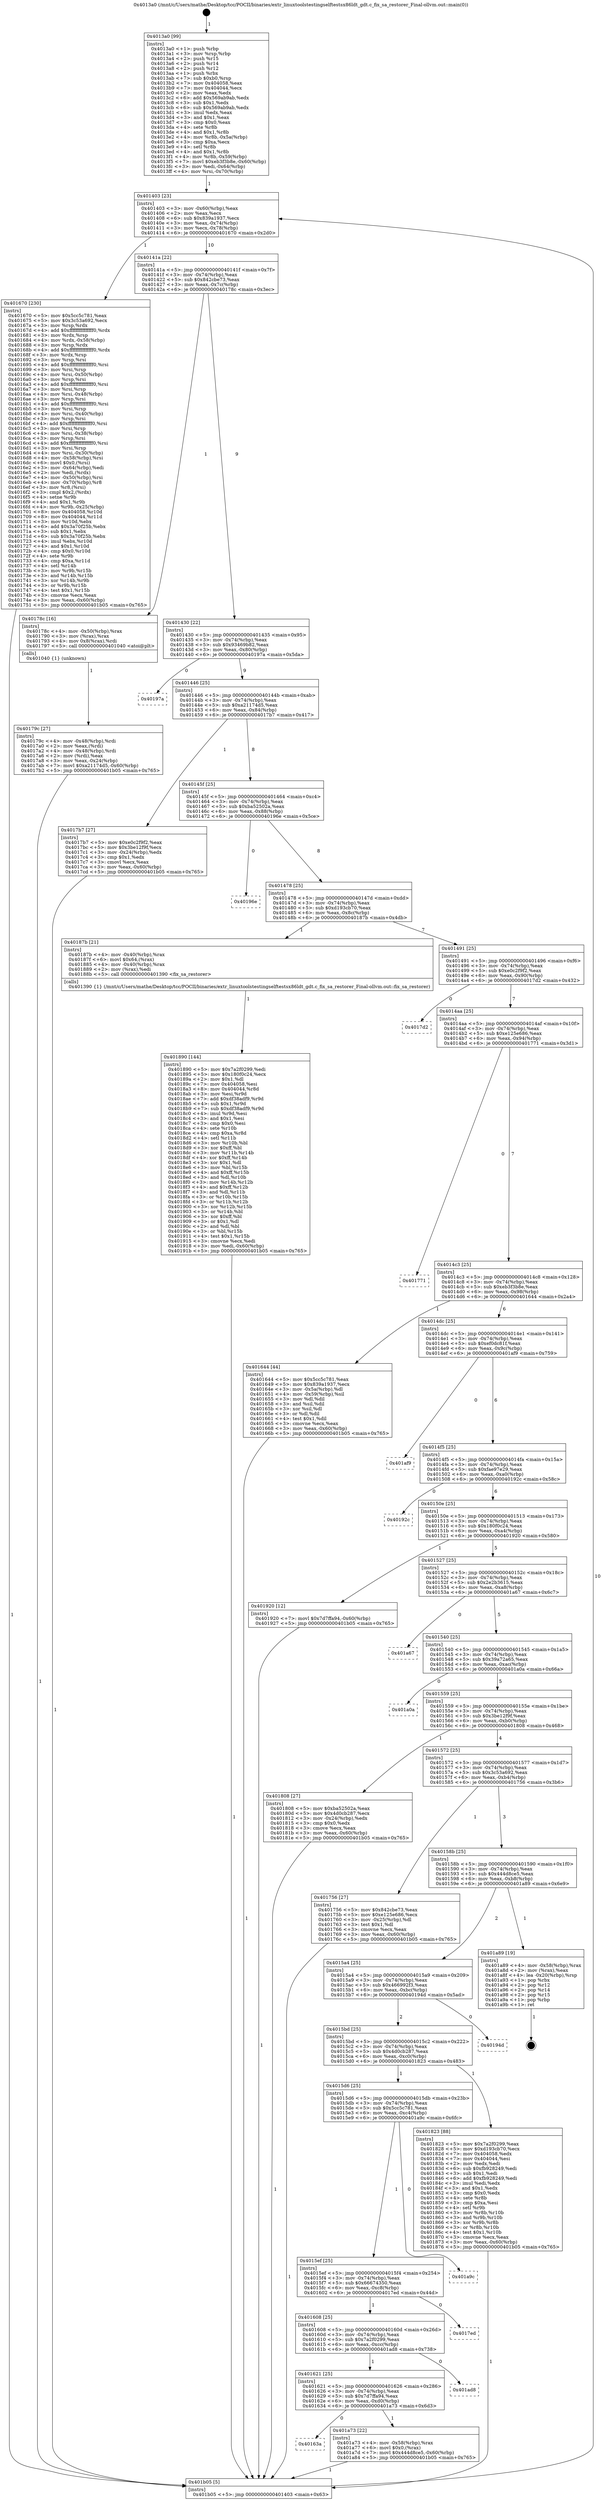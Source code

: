 digraph "0x4013a0" {
  label = "0x4013a0 (/mnt/c/Users/mathe/Desktop/tcc/POCII/binaries/extr_linuxtoolstestingselftestsx86ldt_gdt.c_fix_sa_restorer_Final-ollvm.out::main(0))"
  labelloc = "t"
  node[shape=record]

  Entry [label="",width=0.3,height=0.3,shape=circle,fillcolor=black,style=filled]
  "0x401403" [label="{
     0x401403 [23]\l
     | [instrs]\l
     &nbsp;&nbsp;0x401403 \<+3\>: mov -0x60(%rbp),%eax\l
     &nbsp;&nbsp;0x401406 \<+2\>: mov %eax,%ecx\l
     &nbsp;&nbsp;0x401408 \<+6\>: sub $0x839a1937,%ecx\l
     &nbsp;&nbsp;0x40140e \<+3\>: mov %eax,-0x74(%rbp)\l
     &nbsp;&nbsp;0x401411 \<+3\>: mov %ecx,-0x78(%rbp)\l
     &nbsp;&nbsp;0x401414 \<+6\>: je 0000000000401670 \<main+0x2d0\>\l
  }"]
  "0x401670" [label="{
     0x401670 [230]\l
     | [instrs]\l
     &nbsp;&nbsp;0x401670 \<+5\>: mov $0x5cc5c781,%eax\l
     &nbsp;&nbsp;0x401675 \<+5\>: mov $0x3c53a692,%ecx\l
     &nbsp;&nbsp;0x40167a \<+3\>: mov %rsp,%rdx\l
     &nbsp;&nbsp;0x40167d \<+4\>: add $0xfffffffffffffff0,%rdx\l
     &nbsp;&nbsp;0x401681 \<+3\>: mov %rdx,%rsp\l
     &nbsp;&nbsp;0x401684 \<+4\>: mov %rdx,-0x58(%rbp)\l
     &nbsp;&nbsp;0x401688 \<+3\>: mov %rsp,%rdx\l
     &nbsp;&nbsp;0x40168b \<+4\>: add $0xfffffffffffffff0,%rdx\l
     &nbsp;&nbsp;0x40168f \<+3\>: mov %rdx,%rsp\l
     &nbsp;&nbsp;0x401692 \<+3\>: mov %rsp,%rsi\l
     &nbsp;&nbsp;0x401695 \<+4\>: add $0xfffffffffffffff0,%rsi\l
     &nbsp;&nbsp;0x401699 \<+3\>: mov %rsi,%rsp\l
     &nbsp;&nbsp;0x40169c \<+4\>: mov %rsi,-0x50(%rbp)\l
     &nbsp;&nbsp;0x4016a0 \<+3\>: mov %rsp,%rsi\l
     &nbsp;&nbsp;0x4016a3 \<+4\>: add $0xfffffffffffffff0,%rsi\l
     &nbsp;&nbsp;0x4016a7 \<+3\>: mov %rsi,%rsp\l
     &nbsp;&nbsp;0x4016aa \<+4\>: mov %rsi,-0x48(%rbp)\l
     &nbsp;&nbsp;0x4016ae \<+3\>: mov %rsp,%rsi\l
     &nbsp;&nbsp;0x4016b1 \<+4\>: add $0xfffffffffffffff0,%rsi\l
     &nbsp;&nbsp;0x4016b5 \<+3\>: mov %rsi,%rsp\l
     &nbsp;&nbsp;0x4016b8 \<+4\>: mov %rsi,-0x40(%rbp)\l
     &nbsp;&nbsp;0x4016bc \<+3\>: mov %rsp,%rsi\l
     &nbsp;&nbsp;0x4016bf \<+4\>: add $0xfffffffffffffff0,%rsi\l
     &nbsp;&nbsp;0x4016c3 \<+3\>: mov %rsi,%rsp\l
     &nbsp;&nbsp;0x4016c6 \<+4\>: mov %rsi,-0x38(%rbp)\l
     &nbsp;&nbsp;0x4016ca \<+3\>: mov %rsp,%rsi\l
     &nbsp;&nbsp;0x4016cd \<+4\>: add $0xfffffffffffffff0,%rsi\l
     &nbsp;&nbsp;0x4016d1 \<+3\>: mov %rsi,%rsp\l
     &nbsp;&nbsp;0x4016d4 \<+4\>: mov %rsi,-0x30(%rbp)\l
     &nbsp;&nbsp;0x4016d8 \<+4\>: mov -0x58(%rbp),%rsi\l
     &nbsp;&nbsp;0x4016dc \<+6\>: movl $0x0,(%rsi)\l
     &nbsp;&nbsp;0x4016e2 \<+3\>: mov -0x64(%rbp),%edi\l
     &nbsp;&nbsp;0x4016e5 \<+2\>: mov %edi,(%rdx)\l
     &nbsp;&nbsp;0x4016e7 \<+4\>: mov -0x50(%rbp),%rsi\l
     &nbsp;&nbsp;0x4016eb \<+4\>: mov -0x70(%rbp),%r8\l
     &nbsp;&nbsp;0x4016ef \<+3\>: mov %r8,(%rsi)\l
     &nbsp;&nbsp;0x4016f2 \<+3\>: cmpl $0x2,(%rdx)\l
     &nbsp;&nbsp;0x4016f5 \<+4\>: setne %r9b\l
     &nbsp;&nbsp;0x4016f9 \<+4\>: and $0x1,%r9b\l
     &nbsp;&nbsp;0x4016fd \<+4\>: mov %r9b,-0x25(%rbp)\l
     &nbsp;&nbsp;0x401701 \<+8\>: mov 0x404058,%r10d\l
     &nbsp;&nbsp;0x401709 \<+8\>: mov 0x404044,%r11d\l
     &nbsp;&nbsp;0x401711 \<+3\>: mov %r10d,%ebx\l
     &nbsp;&nbsp;0x401714 \<+6\>: add $0x3a70f25b,%ebx\l
     &nbsp;&nbsp;0x40171a \<+3\>: sub $0x1,%ebx\l
     &nbsp;&nbsp;0x40171d \<+6\>: sub $0x3a70f25b,%ebx\l
     &nbsp;&nbsp;0x401723 \<+4\>: imul %ebx,%r10d\l
     &nbsp;&nbsp;0x401727 \<+4\>: and $0x1,%r10d\l
     &nbsp;&nbsp;0x40172b \<+4\>: cmp $0x0,%r10d\l
     &nbsp;&nbsp;0x40172f \<+4\>: sete %r9b\l
     &nbsp;&nbsp;0x401733 \<+4\>: cmp $0xa,%r11d\l
     &nbsp;&nbsp;0x401737 \<+4\>: setl %r14b\l
     &nbsp;&nbsp;0x40173b \<+3\>: mov %r9b,%r15b\l
     &nbsp;&nbsp;0x40173e \<+3\>: and %r14b,%r15b\l
     &nbsp;&nbsp;0x401741 \<+3\>: xor %r14b,%r9b\l
     &nbsp;&nbsp;0x401744 \<+3\>: or %r9b,%r15b\l
     &nbsp;&nbsp;0x401747 \<+4\>: test $0x1,%r15b\l
     &nbsp;&nbsp;0x40174b \<+3\>: cmovne %ecx,%eax\l
     &nbsp;&nbsp;0x40174e \<+3\>: mov %eax,-0x60(%rbp)\l
     &nbsp;&nbsp;0x401751 \<+5\>: jmp 0000000000401b05 \<main+0x765\>\l
  }"]
  "0x40141a" [label="{
     0x40141a [22]\l
     | [instrs]\l
     &nbsp;&nbsp;0x40141a \<+5\>: jmp 000000000040141f \<main+0x7f\>\l
     &nbsp;&nbsp;0x40141f \<+3\>: mov -0x74(%rbp),%eax\l
     &nbsp;&nbsp;0x401422 \<+5\>: sub $0x842cbe73,%eax\l
     &nbsp;&nbsp;0x401427 \<+3\>: mov %eax,-0x7c(%rbp)\l
     &nbsp;&nbsp;0x40142a \<+6\>: je 000000000040178c \<main+0x3ec\>\l
  }"]
  Exit [label="",width=0.3,height=0.3,shape=circle,fillcolor=black,style=filled,peripheries=2]
  "0x40178c" [label="{
     0x40178c [16]\l
     | [instrs]\l
     &nbsp;&nbsp;0x40178c \<+4\>: mov -0x50(%rbp),%rax\l
     &nbsp;&nbsp;0x401790 \<+3\>: mov (%rax),%rax\l
     &nbsp;&nbsp;0x401793 \<+4\>: mov 0x8(%rax),%rdi\l
     &nbsp;&nbsp;0x401797 \<+5\>: call 0000000000401040 \<atoi@plt\>\l
     | [calls]\l
     &nbsp;&nbsp;0x401040 \{1\} (unknown)\l
  }"]
  "0x401430" [label="{
     0x401430 [22]\l
     | [instrs]\l
     &nbsp;&nbsp;0x401430 \<+5\>: jmp 0000000000401435 \<main+0x95\>\l
     &nbsp;&nbsp;0x401435 \<+3\>: mov -0x74(%rbp),%eax\l
     &nbsp;&nbsp;0x401438 \<+5\>: sub $0x93469b82,%eax\l
     &nbsp;&nbsp;0x40143d \<+3\>: mov %eax,-0x80(%rbp)\l
     &nbsp;&nbsp;0x401440 \<+6\>: je 000000000040197a \<main+0x5da\>\l
  }"]
  "0x40163a" [label="{
     0x40163a\l
  }", style=dashed]
  "0x40197a" [label="{
     0x40197a\l
  }", style=dashed]
  "0x401446" [label="{
     0x401446 [25]\l
     | [instrs]\l
     &nbsp;&nbsp;0x401446 \<+5\>: jmp 000000000040144b \<main+0xab\>\l
     &nbsp;&nbsp;0x40144b \<+3\>: mov -0x74(%rbp),%eax\l
     &nbsp;&nbsp;0x40144e \<+5\>: sub $0xa21174d5,%eax\l
     &nbsp;&nbsp;0x401453 \<+6\>: mov %eax,-0x84(%rbp)\l
     &nbsp;&nbsp;0x401459 \<+6\>: je 00000000004017b7 \<main+0x417\>\l
  }"]
  "0x401a73" [label="{
     0x401a73 [22]\l
     | [instrs]\l
     &nbsp;&nbsp;0x401a73 \<+4\>: mov -0x58(%rbp),%rax\l
     &nbsp;&nbsp;0x401a77 \<+6\>: movl $0x0,(%rax)\l
     &nbsp;&nbsp;0x401a7d \<+7\>: movl $0x444d8ce5,-0x60(%rbp)\l
     &nbsp;&nbsp;0x401a84 \<+5\>: jmp 0000000000401b05 \<main+0x765\>\l
  }"]
  "0x4017b7" [label="{
     0x4017b7 [27]\l
     | [instrs]\l
     &nbsp;&nbsp;0x4017b7 \<+5\>: mov $0xe0c2f9f2,%eax\l
     &nbsp;&nbsp;0x4017bc \<+5\>: mov $0x3be12f9f,%ecx\l
     &nbsp;&nbsp;0x4017c1 \<+3\>: mov -0x24(%rbp),%edx\l
     &nbsp;&nbsp;0x4017c4 \<+3\>: cmp $0x1,%edx\l
     &nbsp;&nbsp;0x4017c7 \<+3\>: cmovl %ecx,%eax\l
     &nbsp;&nbsp;0x4017ca \<+3\>: mov %eax,-0x60(%rbp)\l
     &nbsp;&nbsp;0x4017cd \<+5\>: jmp 0000000000401b05 \<main+0x765\>\l
  }"]
  "0x40145f" [label="{
     0x40145f [25]\l
     | [instrs]\l
     &nbsp;&nbsp;0x40145f \<+5\>: jmp 0000000000401464 \<main+0xc4\>\l
     &nbsp;&nbsp;0x401464 \<+3\>: mov -0x74(%rbp),%eax\l
     &nbsp;&nbsp;0x401467 \<+5\>: sub $0xba52502a,%eax\l
     &nbsp;&nbsp;0x40146c \<+6\>: mov %eax,-0x88(%rbp)\l
     &nbsp;&nbsp;0x401472 \<+6\>: je 000000000040196e \<main+0x5ce\>\l
  }"]
  "0x401621" [label="{
     0x401621 [25]\l
     | [instrs]\l
     &nbsp;&nbsp;0x401621 \<+5\>: jmp 0000000000401626 \<main+0x286\>\l
     &nbsp;&nbsp;0x401626 \<+3\>: mov -0x74(%rbp),%eax\l
     &nbsp;&nbsp;0x401629 \<+5\>: sub $0x7d7ffa94,%eax\l
     &nbsp;&nbsp;0x40162e \<+6\>: mov %eax,-0xd0(%rbp)\l
     &nbsp;&nbsp;0x401634 \<+6\>: je 0000000000401a73 \<main+0x6d3\>\l
  }"]
  "0x40196e" [label="{
     0x40196e\l
  }", style=dashed]
  "0x401478" [label="{
     0x401478 [25]\l
     | [instrs]\l
     &nbsp;&nbsp;0x401478 \<+5\>: jmp 000000000040147d \<main+0xdd\>\l
     &nbsp;&nbsp;0x40147d \<+3\>: mov -0x74(%rbp),%eax\l
     &nbsp;&nbsp;0x401480 \<+5\>: sub $0xd193cb70,%eax\l
     &nbsp;&nbsp;0x401485 \<+6\>: mov %eax,-0x8c(%rbp)\l
     &nbsp;&nbsp;0x40148b \<+6\>: je 000000000040187b \<main+0x4db\>\l
  }"]
  "0x401ad8" [label="{
     0x401ad8\l
  }", style=dashed]
  "0x40187b" [label="{
     0x40187b [21]\l
     | [instrs]\l
     &nbsp;&nbsp;0x40187b \<+4\>: mov -0x40(%rbp),%rax\l
     &nbsp;&nbsp;0x40187f \<+6\>: movl $0x64,(%rax)\l
     &nbsp;&nbsp;0x401885 \<+4\>: mov -0x40(%rbp),%rax\l
     &nbsp;&nbsp;0x401889 \<+2\>: mov (%rax),%edi\l
     &nbsp;&nbsp;0x40188b \<+5\>: call 0000000000401390 \<fix_sa_restorer\>\l
     | [calls]\l
     &nbsp;&nbsp;0x401390 \{1\} (/mnt/c/Users/mathe/Desktop/tcc/POCII/binaries/extr_linuxtoolstestingselftestsx86ldt_gdt.c_fix_sa_restorer_Final-ollvm.out::fix_sa_restorer)\l
  }"]
  "0x401491" [label="{
     0x401491 [25]\l
     | [instrs]\l
     &nbsp;&nbsp;0x401491 \<+5\>: jmp 0000000000401496 \<main+0xf6\>\l
     &nbsp;&nbsp;0x401496 \<+3\>: mov -0x74(%rbp),%eax\l
     &nbsp;&nbsp;0x401499 \<+5\>: sub $0xe0c2f9f2,%eax\l
     &nbsp;&nbsp;0x40149e \<+6\>: mov %eax,-0x90(%rbp)\l
     &nbsp;&nbsp;0x4014a4 \<+6\>: je 00000000004017d2 \<main+0x432\>\l
  }"]
  "0x401608" [label="{
     0x401608 [25]\l
     | [instrs]\l
     &nbsp;&nbsp;0x401608 \<+5\>: jmp 000000000040160d \<main+0x26d\>\l
     &nbsp;&nbsp;0x40160d \<+3\>: mov -0x74(%rbp),%eax\l
     &nbsp;&nbsp;0x401610 \<+5\>: sub $0x7a2f0299,%eax\l
     &nbsp;&nbsp;0x401615 \<+6\>: mov %eax,-0xcc(%rbp)\l
     &nbsp;&nbsp;0x40161b \<+6\>: je 0000000000401ad8 \<main+0x738\>\l
  }"]
  "0x4017d2" [label="{
     0x4017d2\l
  }", style=dashed]
  "0x4014aa" [label="{
     0x4014aa [25]\l
     | [instrs]\l
     &nbsp;&nbsp;0x4014aa \<+5\>: jmp 00000000004014af \<main+0x10f\>\l
     &nbsp;&nbsp;0x4014af \<+3\>: mov -0x74(%rbp),%eax\l
     &nbsp;&nbsp;0x4014b2 \<+5\>: sub $0xe125e686,%eax\l
     &nbsp;&nbsp;0x4014b7 \<+6\>: mov %eax,-0x94(%rbp)\l
     &nbsp;&nbsp;0x4014bd \<+6\>: je 0000000000401771 \<main+0x3d1\>\l
  }"]
  "0x4017ed" [label="{
     0x4017ed\l
  }", style=dashed]
  "0x401771" [label="{
     0x401771\l
  }", style=dashed]
  "0x4014c3" [label="{
     0x4014c3 [25]\l
     | [instrs]\l
     &nbsp;&nbsp;0x4014c3 \<+5\>: jmp 00000000004014c8 \<main+0x128\>\l
     &nbsp;&nbsp;0x4014c8 \<+3\>: mov -0x74(%rbp),%eax\l
     &nbsp;&nbsp;0x4014cb \<+5\>: sub $0xeb3f3b8e,%eax\l
     &nbsp;&nbsp;0x4014d0 \<+6\>: mov %eax,-0x98(%rbp)\l
     &nbsp;&nbsp;0x4014d6 \<+6\>: je 0000000000401644 \<main+0x2a4\>\l
  }"]
  "0x4015ef" [label="{
     0x4015ef [25]\l
     | [instrs]\l
     &nbsp;&nbsp;0x4015ef \<+5\>: jmp 00000000004015f4 \<main+0x254\>\l
     &nbsp;&nbsp;0x4015f4 \<+3\>: mov -0x74(%rbp),%eax\l
     &nbsp;&nbsp;0x4015f7 \<+5\>: sub $0x66674350,%eax\l
     &nbsp;&nbsp;0x4015fc \<+6\>: mov %eax,-0xc8(%rbp)\l
     &nbsp;&nbsp;0x401602 \<+6\>: je 00000000004017ed \<main+0x44d\>\l
  }"]
  "0x401644" [label="{
     0x401644 [44]\l
     | [instrs]\l
     &nbsp;&nbsp;0x401644 \<+5\>: mov $0x5cc5c781,%eax\l
     &nbsp;&nbsp;0x401649 \<+5\>: mov $0x839a1937,%ecx\l
     &nbsp;&nbsp;0x40164e \<+3\>: mov -0x5a(%rbp),%dl\l
     &nbsp;&nbsp;0x401651 \<+4\>: mov -0x59(%rbp),%sil\l
     &nbsp;&nbsp;0x401655 \<+3\>: mov %dl,%dil\l
     &nbsp;&nbsp;0x401658 \<+3\>: and %sil,%dil\l
     &nbsp;&nbsp;0x40165b \<+3\>: xor %sil,%dl\l
     &nbsp;&nbsp;0x40165e \<+3\>: or %dl,%dil\l
     &nbsp;&nbsp;0x401661 \<+4\>: test $0x1,%dil\l
     &nbsp;&nbsp;0x401665 \<+3\>: cmovne %ecx,%eax\l
     &nbsp;&nbsp;0x401668 \<+3\>: mov %eax,-0x60(%rbp)\l
     &nbsp;&nbsp;0x40166b \<+5\>: jmp 0000000000401b05 \<main+0x765\>\l
  }"]
  "0x4014dc" [label="{
     0x4014dc [25]\l
     | [instrs]\l
     &nbsp;&nbsp;0x4014dc \<+5\>: jmp 00000000004014e1 \<main+0x141\>\l
     &nbsp;&nbsp;0x4014e1 \<+3\>: mov -0x74(%rbp),%eax\l
     &nbsp;&nbsp;0x4014e4 \<+5\>: sub $0xef0dc81f,%eax\l
     &nbsp;&nbsp;0x4014e9 \<+6\>: mov %eax,-0x9c(%rbp)\l
     &nbsp;&nbsp;0x4014ef \<+6\>: je 0000000000401af9 \<main+0x759\>\l
  }"]
  "0x401b05" [label="{
     0x401b05 [5]\l
     | [instrs]\l
     &nbsp;&nbsp;0x401b05 \<+5\>: jmp 0000000000401403 \<main+0x63\>\l
  }"]
  "0x4013a0" [label="{
     0x4013a0 [99]\l
     | [instrs]\l
     &nbsp;&nbsp;0x4013a0 \<+1\>: push %rbp\l
     &nbsp;&nbsp;0x4013a1 \<+3\>: mov %rsp,%rbp\l
     &nbsp;&nbsp;0x4013a4 \<+2\>: push %r15\l
     &nbsp;&nbsp;0x4013a6 \<+2\>: push %r14\l
     &nbsp;&nbsp;0x4013a8 \<+2\>: push %r12\l
     &nbsp;&nbsp;0x4013aa \<+1\>: push %rbx\l
     &nbsp;&nbsp;0x4013ab \<+7\>: sub $0xb0,%rsp\l
     &nbsp;&nbsp;0x4013b2 \<+7\>: mov 0x404058,%eax\l
     &nbsp;&nbsp;0x4013b9 \<+7\>: mov 0x404044,%ecx\l
     &nbsp;&nbsp;0x4013c0 \<+2\>: mov %eax,%edx\l
     &nbsp;&nbsp;0x4013c2 \<+6\>: add $0x569ab9ab,%edx\l
     &nbsp;&nbsp;0x4013c8 \<+3\>: sub $0x1,%edx\l
     &nbsp;&nbsp;0x4013cb \<+6\>: sub $0x569ab9ab,%edx\l
     &nbsp;&nbsp;0x4013d1 \<+3\>: imul %edx,%eax\l
     &nbsp;&nbsp;0x4013d4 \<+3\>: and $0x1,%eax\l
     &nbsp;&nbsp;0x4013d7 \<+3\>: cmp $0x0,%eax\l
     &nbsp;&nbsp;0x4013da \<+4\>: sete %r8b\l
     &nbsp;&nbsp;0x4013de \<+4\>: and $0x1,%r8b\l
     &nbsp;&nbsp;0x4013e2 \<+4\>: mov %r8b,-0x5a(%rbp)\l
     &nbsp;&nbsp;0x4013e6 \<+3\>: cmp $0xa,%ecx\l
     &nbsp;&nbsp;0x4013e9 \<+4\>: setl %r8b\l
     &nbsp;&nbsp;0x4013ed \<+4\>: and $0x1,%r8b\l
     &nbsp;&nbsp;0x4013f1 \<+4\>: mov %r8b,-0x59(%rbp)\l
     &nbsp;&nbsp;0x4013f5 \<+7\>: movl $0xeb3f3b8e,-0x60(%rbp)\l
     &nbsp;&nbsp;0x4013fc \<+3\>: mov %edi,-0x64(%rbp)\l
     &nbsp;&nbsp;0x4013ff \<+4\>: mov %rsi,-0x70(%rbp)\l
  }"]
  "0x401a9c" [label="{
     0x401a9c\l
  }", style=dashed]
  "0x401af9" [label="{
     0x401af9\l
  }", style=dashed]
  "0x4014f5" [label="{
     0x4014f5 [25]\l
     | [instrs]\l
     &nbsp;&nbsp;0x4014f5 \<+5\>: jmp 00000000004014fa \<main+0x15a\>\l
     &nbsp;&nbsp;0x4014fa \<+3\>: mov -0x74(%rbp),%eax\l
     &nbsp;&nbsp;0x4014fd \<+5\>: sub $0xfae97e29,%eax\l
     &nbsp;&nbsp;0x401502 \<+6\>: mov %eax,-0xa0(%rbp)\l
     &nbsp;&nbsp;0x401508 \<+6\>: je 000000000040192c \<main+0x58c\>\l
  }"]
  "0x401890" [label="{
     0x401890 [144]\l
     | [instrs]\l
     &nbsp;&nbsp;0x401890 \<+5\>: mov $0x7a2f0299,%edi\l
     &nbsp;&nbsp;0x401895 \<+5\>: mov $0x180f0c24,%ecx\l
     &nbsp;&nbsp;0x40189a \<+2\>: mov $0x1,%dl\l
     &nbsp;&nbsp;0x40189c \<+7\>: mov 0x404058,%esi\l
     &nbsp;&nbsp;0x4018a3 \<+8\>: mov 0x404044,%r8d\l
     &nbsp;&nbsp;0x4018ab \<+3\>: mov %esi,%r9d\l
     &nbsp;&nbsp;0x4018ae \<+7\>: add $0xdf38adf9,%r9d\l
     &nbsp;&nbsp;0x4018b5 \<+4\>: sub $0x1,%r9d\l
     &nbsp;&nbsp;0x4018b9 \<+7\>: sub $0xdf38adf9,%r9d\l
     &nbsp;&nbsp;0x4018c0 \<+4\>: imul %r9d,%esi\l
     &nbsp;&nbsp;0x4018c4 \<+3\>: and $0x1,%esi\l
     &nbsp;&nbsp;0x4018c7 \<+3\>: cmp $0x0,%esi\l
     &nbsp;&nbsp;0x4018ca \<+4\>: sete %r10b\l
     &nbsp;&nbsp;0x4018ce \<+4\>: cmp $0xa,%r8d\l
     &nbsp;&nbsp;0x4018d2 \<+4\>: setl %r11b\l
     &nbsp;&nbsp;0x4018d6 \<+3\>: mov %r10b,%bl\l
     &nbsp;&nbsp;0x4018d9 \<+3\>: xor $0xff,%bl\l
     &nbsp;&nbsp;0x4018dc \<+3\>: mov %r11b,%r14b\l
     &nbsp;&nbsp;0x4018df \<+4\>: xor $0xff,%r14b\l
     &nbsp;&nbsp;0x4018e3 \<+3\>: xor $0x1,%dl\l
     &nbsp;&nbsp;0x4018e6 \<+3\>: mov %bl,%r15b\l
     &nbsp;&nbsp;0x4018e9 \<+4\>: and $0xff,%r15b\l
     &nbsp;&nbsp;0x4018ed \<+3\>: and %dl,%r10b\l
     &nbsp;&nbsp;0x4018f0 \<+3\>: mov %r14b,%r12b\l
     &nbsp;&nbsp;0x4018f3 \<+4\>: and $0xff,%r12b\l
     &nbsp;&nbsp;0x4018f7 \<+3\>: and %dl,%r11b\l
     &nbsp;&nbsp;0x4018fa \<+3\>: or %r10b,%r15b\l
     &nbsp;&nbsp;0x4018fd \<+3\>: or %r11b,%r12b\l
     &nbsp;&nbsp;0x401900 \<+3\>: xor %r12b,%r15b\l
     &nbsp;&nbsp;0x401903 \<+3\>: or %r14b,%bl\l
     &nbsp;&nbsp;0x401906 \<+3\>: xor $0xff,%bl\l
     &nbsp;&nbsp;0x401909 \<+3\>: or $0x1,%dl\l
     &nbsp;&nbsp;0x40190c \<+2\>: and %dl,%bl\l
     &nbsp;&nbsp;0x40190e \<+3\>: or %bl,%r15b\l
     &nbsp;&nbsp;0x401911 \<+4\>: test $0x1,%r15b\l
     &nbsp;&nbsp;0x401915 \<+3\>: cmovne %ecx,%edi\l
     &nbsp;&nbsp;0x401918 \<+3\>: mov %edi,-0x60(%rbp)\l
     &nbsp;&nbsp;0x40191b \<+5\>: jmp 0000000000401b05 \<main+0x765\>\l
  }"]
  "0x40192c" [label="{
     0x40192c\l
  }", style=dashed]
  "0x40150e" [label="{
     0x40150e [25]\l
     | [instrs]\l
     &nbsp;&nbsp;0x40150e \<+5\>: jmp 0000000000401513 \<main+0x173\>\l
     &nbsp;&nbsp;0x401513 \<+3\>: mov -0x74(%rbp),%eax\l
     &nbsp;&nbsp;0x401516 \<+5\>: sub $0x180f0c24,%eax\l
     &nbsp;&nbsp;0x40151b \<+6\>: mov %eax,-0xa4(%rbp)\l
     &nbsp;&nbsp;0x401521 \<+6\>: je 0000000000401920 \<main+0x580\>\l
  }"]
  "0x4015d6" [label="{
     0x4015d6 [25]\l
     | [instrs]\l
     &nbsp;&nbsp;0x4015d6 \<+5\>: jmp 00000000004015db \<main+0x23b\>\l
     &nbsp;&nbsp;0x4015db \<+3\>: mov -0x74(%rbp),%eax\l
     &nbsp;&nbsp;0x4015de \<+5\>: sub $0x5cc5c781,%eax\l
     &nbsp;&nbsp;0x4015e3 \<+6\>: mov %eax,-0xc4(%rbp)\l
     &nbsp;&nbsp;0x4015e9 \<+6\>: je 0000000000401a9c \<main+0x6fc\>\l
  }"]
  "0x401920" [label="{
     0x401920 [12]\l
     | [instrs]\l
     &nbsp;&nbsp;0x401920 \<+7\>: movl $0x7d7ffa94,-0x60(%rbp)\l
     &nbsp;&nbsp;0x401927 \<+5\>: jmp 0000000000401b05 \<main+0x765\>\l
  }"]
  "0x401527" [label="{
     0x401527 [25]\l
     | [instrs]\l
     &nbsp;&nbsp;0x401527 \<+5\>: jmp 000000000040152c \<main+0x18c\>\l
     &nbsp;&nbsp;0x40152c \<+3\>: mov -0x74(%rbp),%eax\l
     &nbsp;&nbsp;0x40152f \<+5\>: sub $0x2e2b3615,%eax\l
     &nbsp;&nbsp;0x401534 \<+6\>: mov %eax,-0xa8(%rbp)\l
     &nbsp;&nbsp;0x40153a \<+6\>: je 0000000000401a67 \<main+0x6c7\>\l
  }"]
  "0x401823" [label="{
     0x401823 [88]\l
     | [instrs]\l
     &nbsp;&nbsp;0x401823 \<+5\>: mov $0x7a2f0299,%eax\l
     &nbsp;&nbsp;0x401828 \<+5\>: mov $0xd193cb70,%ecx\l
     &nbsp;&nbsp;0x40182d \<+7\>: mov 0x404058,%edx\l
     &nbsp;&nbsp;0x401834 \<+7\>: mov 0x404044,%esi\l
     &nbsp;&nbsp;0x40183b \<+2\>: mov %edx,%edi\l
     &nbsp;&nbsp;0x40183d \<+6\>: sub $0xfb928249,%edi\l
     &nbsp;&nbsp;0x401843 \<+3\>: sub $0x1,%edi\l
     &nbsp;&nbsp;0x401846 \<+6\>: add $0xfb928249,%edi\l
     &nbsp;&nbsp;0x40184c \<+3\>: imul %edi,%edx\l
     &nbsp;&nbsp;0x40184f \<+3\>: and $0x1,%edx\l
     &nbsp;&nbsp;0x401852 \<+3\>: cmp $0x0,%edx\l
     &nbsp;&nbsp;0x401855 \<+4\>: sete %r8b\l
     &nbsp;&nbsp;0x401859 \<+3\>: cmp $0xa,%esi\l
     &nbsp;&nbsp;0x40185c \<+4\>: setl %r9b\l
     &nbsp;&nbsp;0x401860 \<+3\>: mov %r8b,%r10b\l
     &nbsp;&nbsp;0x401863 \<+3\>: and %r9b,%r10b\l
     &nbsp;&nbsp;0x401866 \<+3\>: xor %r9b,%r8b\l
     &nbsp;&nbsp;0x401869 \<+3\>: or %r8b,%r10b\l
     &nbsp;&nbsp;0x40186c \<+4\>: test $0x1,%r10b\l
     &nbsp;&nbsp;0x401870 \<+3\>: cmovne %ecx,%eax\l
     &nbsp;&nbsp;0x401873 \<+3\>: mov %eax,-0x60(%rbp)\l
     &nbsp;&nbsp;0x401876 \<+5\>: jmp 0000000000401b05 \<main+0x765\>\l
  }"]
  "0x401a67" [label="{
     0x401a67\l
  }", style=dashed]
  "0x401540" [label="{
     0x401540 [25]\l
     | [instrs]\l
     &nbsp;&nbsp;0x401540 \<+5\>: jmp 0000000000401545 \<main+0x1a5\>\l
     &nbsp;&nbsp;0x401545 \<+3\>: mov -0x74(%rbp),%eax\l
     &nbsp;&nbsp;0x401548 \<+5\>: sub $0x39a72a65,%eax\l
     &nbsp;&nbsp;0x40154d \<+6\>: mov %eax,-0xac(%rbp)\l
     &nbsp;&nbsp;0x401553 \<+6\>: je 0000000000401a0a \<main+0x66a\>\l
  }"]
  "0x4015bd" [label="{
     0x4015bd [25]\l
     | [instrs]\l
     &nbsp;&nbsp;0x4015bd \<+5\>: jmp 00000000004015c2 \<main+0x222\>\l
     &nbsp;&nbsp;0x4015c2 \<+3\>: mov -0x74(%rbp),%eax\l
     &nbsp;&nbsp;0x4015c5 \<+5\>: sub $0x4d0cb287,%eax\l
     &nbsp;&nbsp;0x4015ca \<+6\>: mov %eax,-0xc0(%rbp)\l
     &nbsp;&nbsp;0x4015d0 \<+6\>: je 0000000000401823 \<main+0x483\>\l
  }"]
  "0x401a0a" [label="{
     0x401a0a\l
  }", style=dashed]
  "0x401559" [label="{
     0x401559 [25]\l
     | [instrs]\l
     &nbsp;&nbsp;0x401559 \<+5\>: jmp 000000000040155e \<main+0x1be\>\l
     &nbsp;&nbsp;0x40155e \<+3\>: mov -0x74(%rbp),%eax\l
     &nbsp;&nbsp;0x401561 \<+5\>: sub $0x3be12f9f,%eax\l
     &nbsp;&nbsp;0x401566 \<+6\>: mov %eax,-0xb0(%rbp)\l
     &nbsp;&nbsp;0x40156c \<+6\>: je 0000000000401808 \<main+0x468\>\l
  }"]
  "0x40194d" [label="{
     0x40194d\l
  }", style=dashed]
  "0x401808" [label="{
     0x401808 [27]\l
     | [instrs]\l
     &nbsp;&nbsp;0x401808 \<+5\>: mov $0xba52502a,%eax\l
     &nbsp;&nbsp;0x40180d \<+5\>: mov $0x4d0cb287,%ecx\l
     &nbsp;&nbsp;0x401812 \<+3\>: mov -0x24(%rbp),%edx\l
     &nbsp;&nbsp;0x401815 \<+3\>: cmp $0x0,%edx\l
     &nbsp;&nbsp;0x401818 \<+3\>: cmove %ecx,%eax\l
     &nbsp;&nbsp;0x40181b \<+3\>: mov %eax,-0x60(%rbp)\l
     &nbsp;&nbsp;0x40181e \<+5\>: jmp 0000000000401b05 \<main+0x765\>\l
  }"]
  "0x401572" [label="{
     0x401572 [25]\l
     | [instrs]\l
     &nbsp;&nbsp;0x401572 \<+5\>: jmp 0000000000401577 \<main+0x1d7\>\l
     &nbsp;&nbsp;0x401577 \<+3\>: mov -0x74(%rbp),%eax\l
     &nbsp;&nbsp;0x40157a \<+5\>: sub $0x3c53a692,%eax\l
     &nbsp;&nbsp;0x40157f \<+6\>: mov %eax,-0xb4(%rbp)\l
     &nbsp;&nbsp;0x401585 \<+6\>: je 0000000000401756 \<main+0x3b6\>\l
  }"]
  "0x4015a4" [label="{
     0x4015a4 [25]\l
     | [instrs]\l
     &nbsp;&nbsp;0x4015a4 \<+5\>: jmp 00000000004015a9 \<main+0x209\>\l
     &nbsp;&nbsp;0x4015a9 \<+3\>: mov -0x74(%rbp),%eax\l
     &nbsp;&nbsp;0x4015ac \<+5\>: sub $0x466992f3,%eax\l
     &nbsp;&nbsp;0x4015b1 \<+6\>: mov %eax,-0xbc(%rbp)\l
     &nbsp;&nbsp;0x4015b7 \<+6\>: je 000000000040194d \<main+0x5ad\>\l
  }"]
  "0x401756" [label="{
     0x401756 [27]\l
     | [instrs]\l
     &nbsp;&nbsp;0x401756 \<+5\>: mov $0x842cbe73,%eax\l
     &nbsp;&nbsp;0x40175b \<+5\>: mov $0xe125e686,%ecx\l
     &nbsp;&nbsp;0x401760 \<+3\>: mov -0x25(%rbp),%dl\l
     &nbsp;&nbsp;0x401763 \<+3\>: test $0x1,%dl\l
     &nbsp;&nbsp;0x401766 \<+3\>: cmovne %ecx,%eax\l
     &nbsp;&nbsp;0x401769 \<+3\>: mov %eax,-0x60(%rbp)\l
     &nbsp;&nbsp;0x40176c \<+5\>: jmp 0000000000401b05 \<main+0x765\>\l
  }"]
  "0x40158b" [label="{
     0x40158b [25]\l
     | [instrs]\l
     &nbsp;&nbsp;0x40158b \<+5\>: jmp 0000000000401590 \<main+0x1f0\>\l
     &nbsp;&nbsp;0x401590 \<+3\>: mov -0x74(%rbp),%eax\l
     &nbsp;&nbsp;0x401593 \<+5\>: sub $0x444d8ce5,%eax\l
     &nbsp;&nbsp;0x401598 \<+6\>: mov %eax,-0xb8(%rbp)\l
     &nbsp;&nbsp;0x40159e \<+6\>: je 0000000000401a89 \<main+0x6e9\>\l
  }"]
  "0x40179c" [label="{
     0x40179c [27]\l
     | [instrs]\l
     &nbsp;&nbsp;0x40179c \<+4\>: mov -0x48(%rbp),%rdi\l
     &nbsp;&nbsp;0x4017a0 \<+2\>: mov %eax,(%rdi)\l
     &nbsp;&nbsp;0x4017a2 \<+4\>: mov -0x48(%rbp),%rdi\l
     &nbsp;&nbsp;0x4017a6 \<+2\>: mov (%rdi),%eax\l
     &nbsp;&nbsp;0x4017a8 \<+3\>: mov %eax,-0x24(%rbp)\l
     &nbsp;&nbsp;0x4017ab \<+7\>: movl $0xa21174d5,-0x60(%rbp)\l
     &nbsp;&nbsp;0x4017b2 \<+5\>: jmp 0000000000401b05 \<main+0x765\>\l
  }"]
  "0x401a89" [label="{
     0x401a89 [19]\l
     | [instrs]\l
     &nbsp;&nbsp;0x401a89 \<+4\>: mov -0x58(%rbp),%rax\l
     &nbsp;&nbsp;0x401a8d \<+2\>: mov (%rax),%eax\l
     &nbsp;&nbsp;0x401a8f \<+4\>: lea -0x20(%rbp),%rsp\l
     &nbsp;&nbsp;0x401a93 \<+1\>: pop %rbx\l
     &nbsp;&nbsp;0x401a94 \<+2\>: pop %r12\l
     &nbsp;&nbsp;0x401a96 \<+2\>: pop %r14\l
     &nbsp;&nbsp;0x401a98 \<+2\>: pop %r15\l
     &nbsp;&nbsp;0x401a9a \<+1\>: pop %rbp\l
     &nbsp;&nbsp;0x401a9b \<+1\>: ret\l
  }"]
  Entry -> "0x4013a0" [label=" 1"]
  "0x401403" -> "0x401670" [label=" 1"]
  "0x401403" -> "0x40141a" [label=" 10"]
  "0x401a89" -> Exit [label=" 1"]
  "0x40141a" -> "0x40178c" [label=" 1"]
  "0x40141a" -> "0x401430" [label=" 9"]
  "0x401a73" -> "0x401b05" [label=" 1"]
  "0x401430" -> "0x40197a" [label=" 0"]
  "0x401430" -> "0x401446" [label=" 9"]
  "0x401621" -> "0x40163a" [label=" 0"]
  "0x401446" -> "0x4017b7" [label=" 1"]
  "0x401446" -> "0x40145f" [label=" 8"]
  "0x401621" -> "0x401a73" [label=" 1"]
  "0x40145f" -> "0x40196e" [label=" 0"]
  "0x40145f" -> "0x401478" [label=" 8"]
  "0x401608" -> "0x401621" [label=" 1"]
  "0x401478" -> "0x40187b" [label=" 1"]
  "0x401478" -> "0x401491" [label=" 7"]
  "0x401608" -> "0x401ad8" [label=" 0"]
  "0x401491" -> "0x4017d2" [label=" 0"]
  "0x401491" -> "0x4014aa" [label=" 7"]
  "0x4015ef" -> "0x401608" [label=" 1"]
  "0x4014aa" -> "0x401771" [label=" 0"]
  "0x4014aa" -> "0x4014c3" [label=" 7"]
  "0x4015ef" -> "0x4017ed" [label=" 0"]
  "0x4014c3" -> "0x401644" [label=" 1"]
  "0x4014c3" -> "0x4014dc" [label=" 6"]
  "0x401644" -> "0x401b05" [label=" 1"]
  "0x4013a0" -> "0x401403" [label=" 1"]
  "0x401b05" -> "0x401403" [label=" 10"]
  "0x401670" -> "0x401b05" [label=" 1"]
  "0x4015d6" -> "0x4015ef" [label=" 1"]
  "0x4014dc" -> "0x401af9" [label=" 0"]
  "0x4014dc" -> "0x4014f5" [label=" 6"]
  "0x4015d6" -> "0x401a9c" [label=" 0"]
  "0x4014f5" -> "0x40192c" [label=" 0"]
  "0x4014f5" -> "0x40150e" [label=" 6"]
  "0x401920" -> "0x401b05" [label=" 1"]
  "0x40150e" -> "0x401920" [label=" 1"]
  "0x40150e" -> "0x401527" [label=" 5"]
  "0x401890" -> "0x401b05" [label=" 1"]
  "0x401527" -> "0x401a67" [label=" 0"]
  "0x401527" -> "0x401540" [label=" 5"]
  "0x40187b" -> "0x401890" [label=" 1"]
  "0x401540" -> "0x401a0a" [label=" 0"]
  "0x401540" -> "0x401559" [label=" 5"]
  "0x4015bd" -> "0x4015d6" [label=" 1"]
  "0x401559" -> "0x401808" [label=" 1"]
  "0x401559" -> "0x401572" [label=" 4"]
  "0x4015bd" -> "0x401823" [label=" 1"]
  "0x401572" -> "0x401756" [label=" 1"]
  "0x401572" -> "0x40158b" [label=" 3"]
  "0x401756" -> "0x401b05" [label=" 1"]
  "0x40178c" -> "0x40179c" [label=" 1"]
  "0x40179c" -> "0x401b05" [label=" 1"]
  "0x4017b7" -> "0x401b05" [label=" 1"]
  "0x401808" -> "0x401b05" [label=" 1"]
  "0x4015a4" -> "0x4015bd" [label=" 2"]
  "0x40158b" -> "0x401a89" [label=" 1"]
  "0x40158b" -> "0x4015a4" [label=" 2"]
  "0x401823" -> "0x401b05" [label=" 1"]
  "0x4015a4" -> "0x40194d" [label=" 0"]
}
